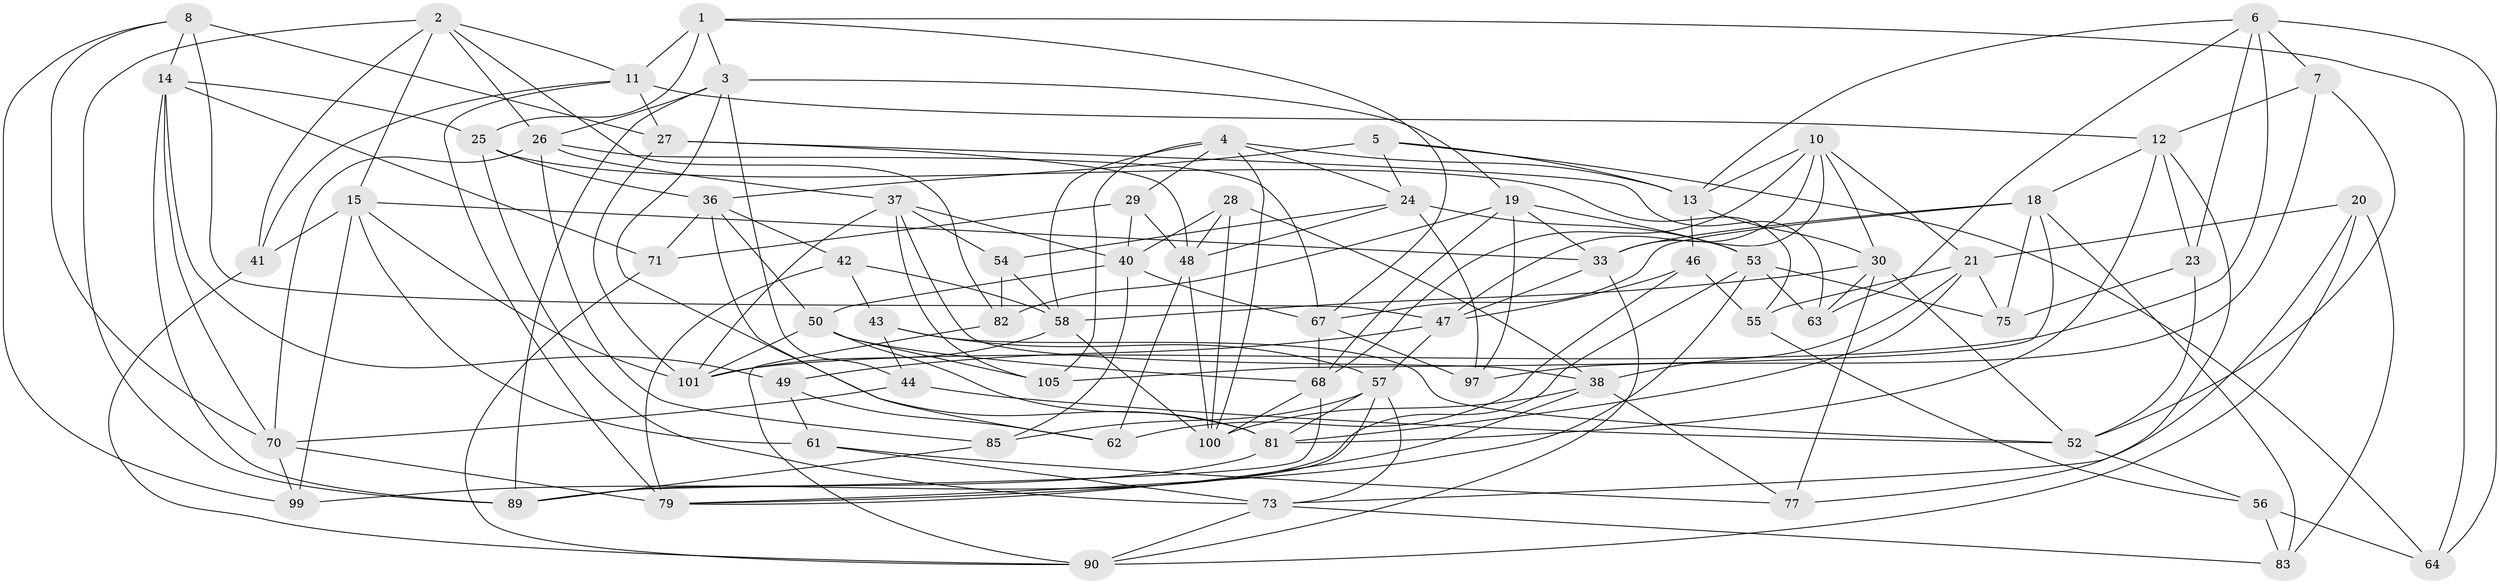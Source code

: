 // Generated by graph-tools (version 1.1) at 2025/24/03/03/25 07:24:23]
// undirected, 70 vertices, 180 edges
graph export_dot {
graph [start="1"]
  node [color=gray90,style=filled];
  1 [super="+16"];
  2 [super="+87"];
  3 [super="+22"];
  4 [super="+91"];
  5;
  6 [super="+45"];
  7;
  8 [super="+9"];
  10 [super="+110"];
  11 [super="+109"];
  12 [super="+32"];
  13 [super="+95"];
  14 [super="+17"];
  15 [super="+31"];
  18 [super="+34"];
  19 [super="+74"];
  20;
  21 [super="+35"];
  23;
  24 [super="+72"];
  25 [super="+78"];
  26 [super="+59"];
  27 [super="+80"];
  28;
  29;
  30 [super="+108"];
  33 [super="+51"];
  36 [super="+69"];
  37 [super="+39"];
  38 [super="+107"];
  40 [super="+65"];
  41;
  42;
  43;
  44;
  46;
  47 [super="+94"];
  48 [super="+112"];
  49;
  50 [super="+86"];
  52 [super="+60"];
  53 [super="+96"];
  54;
  55;
  56;
  57 [super="+93"];
  58 [super="+66"];
  61;
  62;
  63;
  64;
  67 [super="+76"];
  68 [super="+103"];
  70 [super="+98"];
  71;
  73 [super="+88"];
  75;
  77;
  79 [super="+102"];
  81 [super="+84"];
  82;
  83;
  85;
  89 [super="+92"];
  90 [super="+106"];
  97;
  99;
  100 [super="+111"];
  101 [super="+104"];
  105;
  1 -- 67;
  1 -- 25 [weight=2];
  1 -- 64;
  1 -- 11;
  1 -- 3;
  2 -- 41;
  2 -- 89;
  2 -- 82;
  2 -- 11;
  2 -- 15;
  2 -- 26;
  3 -- 44;
  3 -- 19;
  3 -- 26;
  3 -- 81;
  3 -- 89;
  4 -- 105;
  4 -- 29;
  4 -- 24;
  4 -- 58;
  4 -- 13;
  4 -- 100;
  5 -- 64;
  5 -- 36;
  5 -- 24;
  5 -- 13;
  6 -- 23;
  6 -- 101;
  6 -- 64;
  6 -- 63;
  6 -- 13;
  6 -- 7;
  7 -- 12;
  7 -- 97;
  7 -- 52;
  8 -- 99;
  8 -- 27 [weight=2];
  8 -- 14;
  8 -- 47;
  8 -- 70;
  10 -- 21;
  10 -- 33;
  10 -- 13;
  10 -- 68;
  10 -- 30;
  10 -- 47;
  11 -- 79;
  11 -- 41;
  11 -- 27;
  11 -- 12;
  12 -- 77;
  12 -- 18;
  12 -- 81;
  12 -- 23;
  13 -- 30;
  13 -- 46;
  14 -- 70;
  14 -- 71;
  14 -- 49;
  14 -- 89;
  14 -- 25;
  15 -- 33;
  15 -- 61;
  15 -- 99;
  15 -- 41;
  15 -- 101;
  18 -- 105;
  18 -- 83;
  18 -- 67;
  18 -- 33;
  18 -- 75;
  19 -- 68;
  19 -- 82;
  19 -- 33;
  19 -- 53;
  19 -- 97;
  20 -- 83;
  20 -- 21;
  20 -- 73;
  20 -- 90;
  21 -- 55;
  21 -- 75;
  21 -- 38;
  21 -- 81;
  23 -- 75;
  23 -- 52;
  24 -- 97;
  24 -- 53;
  24 -- 54;
  24 -- 48;
  25 -- 36;
  25 -- 55;
  25 -- 73;
  26 -- 85;
  26 -- 70;
  26 -- 37;
  26 -- 67;
  27 -- 63;
  27 -- 101;
  27 -- 48;
  28 -- 40;
  28 -- 38;
  28 -- 48;
  28 -- 100;
  29 -- 40;
  29 -- 71;
  29 -- 48;
  30 -- 52;
  30 -- 77;
  30 -- 63;
  30 -- 58;
  33 -- 47;
  33 -- 90;
  36 -- 71;
  36 -- 42;
  36 -- 62;
  36 -- 50;
  37 -- 38;
  37 -- 101;
  37 -- 105;
  37 -- 40;
  37 -- 54;
  38 -- 100;
  38 -- 77;
  38 -- 79;
  40 -- 85;
  40 -- 50;
  40 -- 67;
  41 -- 90;
  42 -- 43;
  42 -- 58;
  42 -- 79;
  43 -- 57;
  43 -- 44;
  43 -- 52;
  44 -- 52;
  44 -- 70;
  46 -- 55;
  46 -- 47;
  46 -- 62;
  47 -- 49;
  47 -- 57;
  48 -- 62;
  48 -- 100;
  49 -- 61;
  49 -- 62;
  50 -- 105;
  50 -- 68;
  50 -- 81;
  50 -- 101;
  52 -- 56;
  53 -- 63;
  53 -- 75;
  53 -- 79;
  53 -- 89;
  54 -- 82;
  54 -- 58;
  55 -- 56;
  56 -- 64;
  56 -- 83;
  57 -- 73;
  57 -- 81;
  57 -- 85;
  57 -- 79;
  58 -- 100;
  58 -- 101;
  61 -- 73;
  61 -- 77;
  67 -- 97;
  67 -- 68;
  68 -- 100;
  68 -- 89;
  70 -- 99;
  70 -- 79;
  71 -- 90;
  73 -- 83;
  73 -- 90;
  81 -- 99;
  82 -- 90;
  85 -- 89;
}

